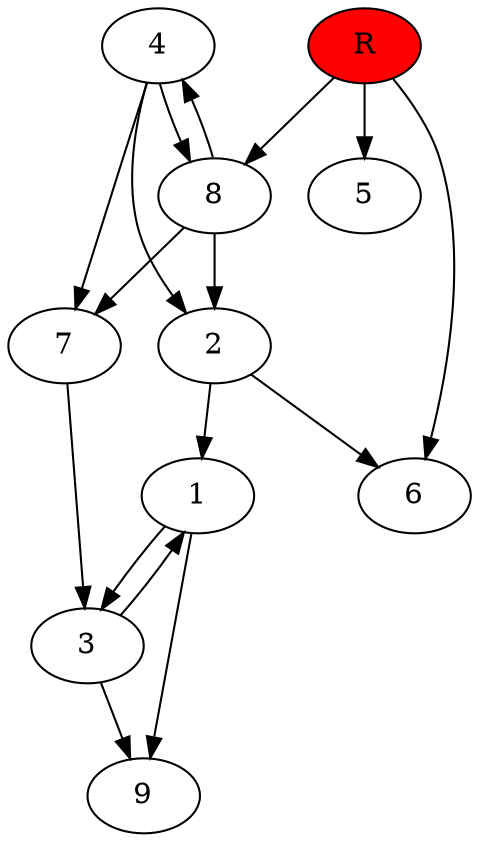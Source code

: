 digraph prb41543 {
	1
	2
	3
	4
	5
	6
	7
	8
	R [fillcolor="#ff0000" style=filled]
	1 -> 3
	1 -> 9
	2 -> 1
	2 -> 6
	3 -> 1
	3 -> 9
	4 -> 2
	4 -> 7
	4 -> 8
	7 -> 3
	8 -> 2
	8 -> 4
	8 -> 7
	R -> 5
	R -> 6
	R -> 8
}
